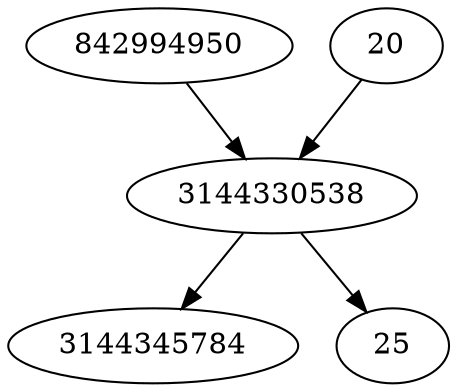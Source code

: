strict digraph  {
842994950;
3144330538;
20;
3144345784;
25;
842994950 -> 3144330538;
3144330538 -> 3144345784;
3144330538 -> 25;
20 -> 3144330538;
}
